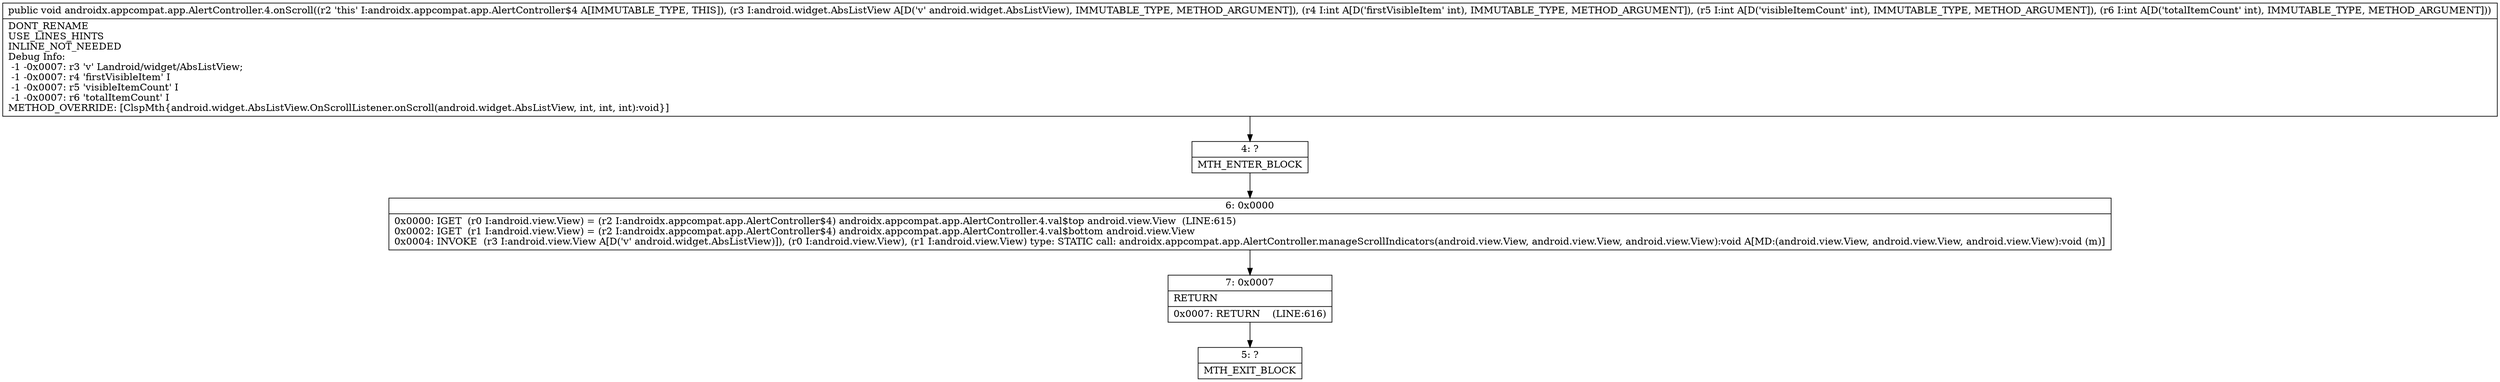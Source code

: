 digraph "CFG forandroidx.appcompat.app.AlertController.4.onScroll(Landroid\/widget\/AbsListView;III)V" {
Node_4 [shape=record,label="{4\:\ ?|MTH_ENTER_BLOCK\l}"];
Node_6 [shape=record,label="{6\:\ 0x0000|0x0000: IGET  (r0 I:android.view.View) = (r2 I:androidx.appcompat.app.AlertController$4) androidx.appcompat.app.AlertController.4.val$top android.view.View  (LINE:615)\l0x0002: IGET  (r1 I:android.view.View) = (r2 I:androidx.appcompat.app.AlertController$4) androidx.appcompat.app.AlertController.4.val$bottom android.view.View \l0x0004: INVOKE  (r3 I:android.view.View A[D('v' android.widget.AbsListView)]), (r0 I:android.view.View), (r1 I:android.view.View) type: STATIC call: androidx.appcompat.app.AlertController.manageScrollIndicators(android.view.View, android.view.View, android.view.View):void A[MD:(android.view.View, android.view.View, android.view.View):void (m)]\l}"];
Node_7 [shape=record,label="{7\:\ 0x0007|RETURN\l|0x0007: RETURN    (LINE:616)\l}"];
Node_5 [shape=record,label="{5\:\ ?|MTH_EXIT_BLOCK\l}"];
MethodNode[shape=record,label="{public void androidx.appcompat.app.AlertController.4.onScroll((r2 'this' I:androidx.appcompat.app.AlertController$4 A[IMMUTABLE_TYPE, THIS]), (r3 I:android.widget.AbsListView A[D('v' android.widget.AbsListView), IMMUTABLE_TYPE, METHOD_ARGUMENT]), (r4 I:int A[D('firstVisibleItem' int), IMMUTABLE_TYPE, METHOD_ARGUMENT]), (r5 I:int A[D('visibleItemCount' int), IMMUTABLE_TYPE, METHOD_ARGUMENT]), (r6 I:int A[D('totalItemCount' int), IMMUTABLE_TYPE, METHOD_ARGUMENT]))  | DONT_RENAME\lUSE_LINES_HINTS\lINLINE_NOT_NEEDED\lDebug Info:\l  \-1 \-0x0007: r3 'v' Landroid\/widget\/AbsListView;\l  \-1 \-0x0007: r4 'firstVisibleItem' I\l  \-1 \-0x0007: r5 'visibleItemCount' I\l  \-1 \-0x0007: r6 'totalItemCount' I\lMETHOD_OVERRIDE: [ClspMth\{android.widget.AbsListView.OnScrollListener.onScroll(android.widget.AbsListView, int, int, int):void\}]\l}"];
MethodNode -> Node_4;Node_4 -> Node_6;
Node_6 -> Node_7;
Node_7 -> Node_5;
}

